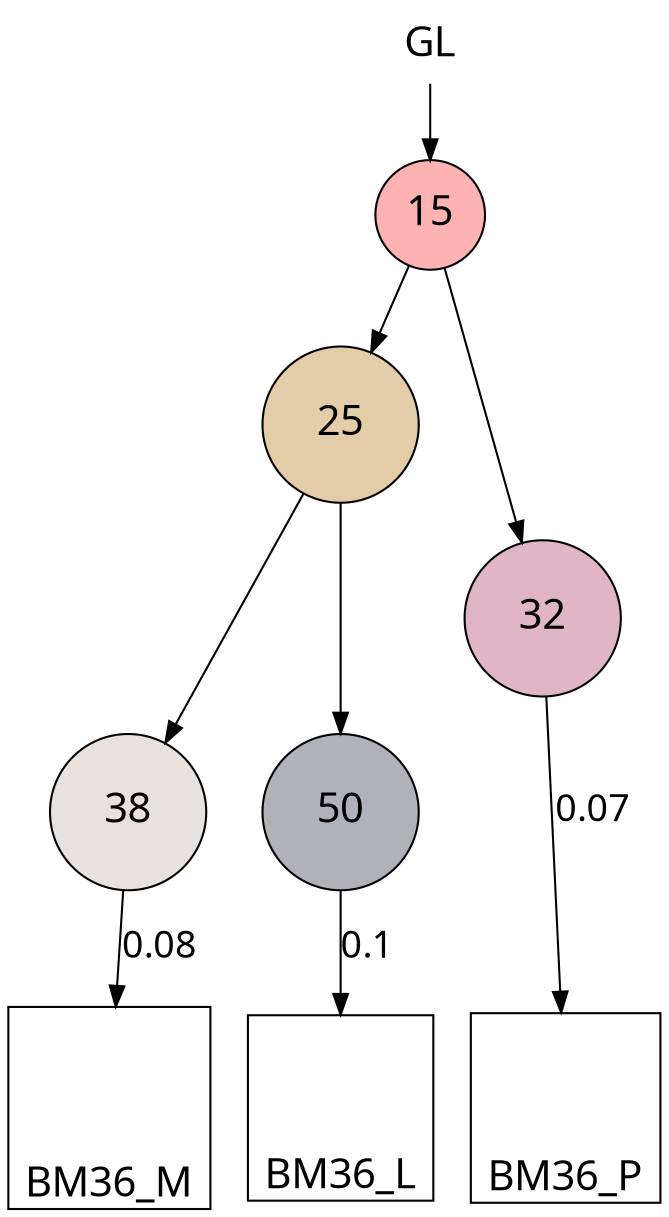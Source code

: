 digraph G { 
size ="10,10"
forcelabels=true
0 -> 4[ label="" fontname="Dialog.bold" fontsize=18];
1 -> 5[ label="" fontname="Dialog.bold" fontsize=18];
1 -> 2[ label="" fontname="Dialog.bold" fontsize=18];
4 -> 3[ label="" fontname="Dialog.bold" fontsize=18];
4 -> 1[ label="" fontname="Dialog.bold" fontsize=18];
2 -> 7[ label="0.1" fontname="Dialog.bold" fontsize=18];
5 -> 8[ label="0.08" fontname="Dialog.bold" fontsize=18];
3 -> 9[ label="0.07" fontname="Dialog.bold" fontsize=18];
0 [ shape=plaintext label="GL" fontname="Dialog.bold" fontsize=20 style=filled fillcolor="#ffffff" color="#000000" width=0.625 heigth=0.625];
1 [ shape=circle label="25" fontname="Dialog.bold" fontsize=20 style=filled fillcolor="#e3cda8" color="#000000" width=1.0416666666666667 heigth=1.0416666666666667];
2 [ shape=circle label="50" fontname="Dialog.bold" fontsize=20 style=filled fillcolor="#b1b1ba" color="#000000" width=1.0416666666666667 heigth=1.0416666666666667];
3 [ shape=circle label="32" fontname="Dialog.bold" fontsize=20 style=filled fillcolor="#e0b6c7" color="#000000" width=1.0416666666666667 heigth=1.0416666666666667];
4 [ shape=circle label="15" fontname="Dialog.bold" fontsize=20 style=filled fillcolor="#ffb2b2" color="#000000" width=0.625 heigth=0.625];
5 [ shape=circle label="38" fontname="Dialog.bold" fontsize=20 style=filled fillcolor="#e9e1db" color="#000000" width=1.0416666666666667 heigth=1.0416666666666667];
7 [image="/lustre/rde/user/guoxc/project/181126_12Sample_BrM/phylogenetic/INcloudL/03LICHEE/lichee_dot_img_temp/img_1545198103857_7.png" shape=square label="BM36_L" labelloc=b fontname="Dialog.bold" fontsize=20 style=filled fillcolor="#ffffff" color="#000000" width=0.8333333333333334 heigth=0.8333333333333334];
8 [image="/lustre/rde/user/guoxc/project/181126_12Sample_BrM/phylogenetic/INcloudL/03LICHEE/lichee_dot_img_temp/img_1545198103857_8.png" shape=square label="BM36_M" labelloc=b fontname="Dialog.bold" fontsize=20 style=filled fillcolor="#ffffff" color="#000000" width=0.8333333333333334 heigth=0.8333333333333334];
9 [image="/lustre/rde/user/guoxc/project/181126_12Sample_BrM/phylogenetic/INcloudL/03LICHEE/lichee_dot_img_temp/img_1545198103857_9.png" shape=square label="BM36_P" labelloc=b fontname="Dialog.bold" fontsize=20 style=filled fillcolor="#ffffff" color="#000000" width=0.8333333333333334 heigth=0.8333333333333334];
{ rank = sink; 7; 8; 9; } 
}